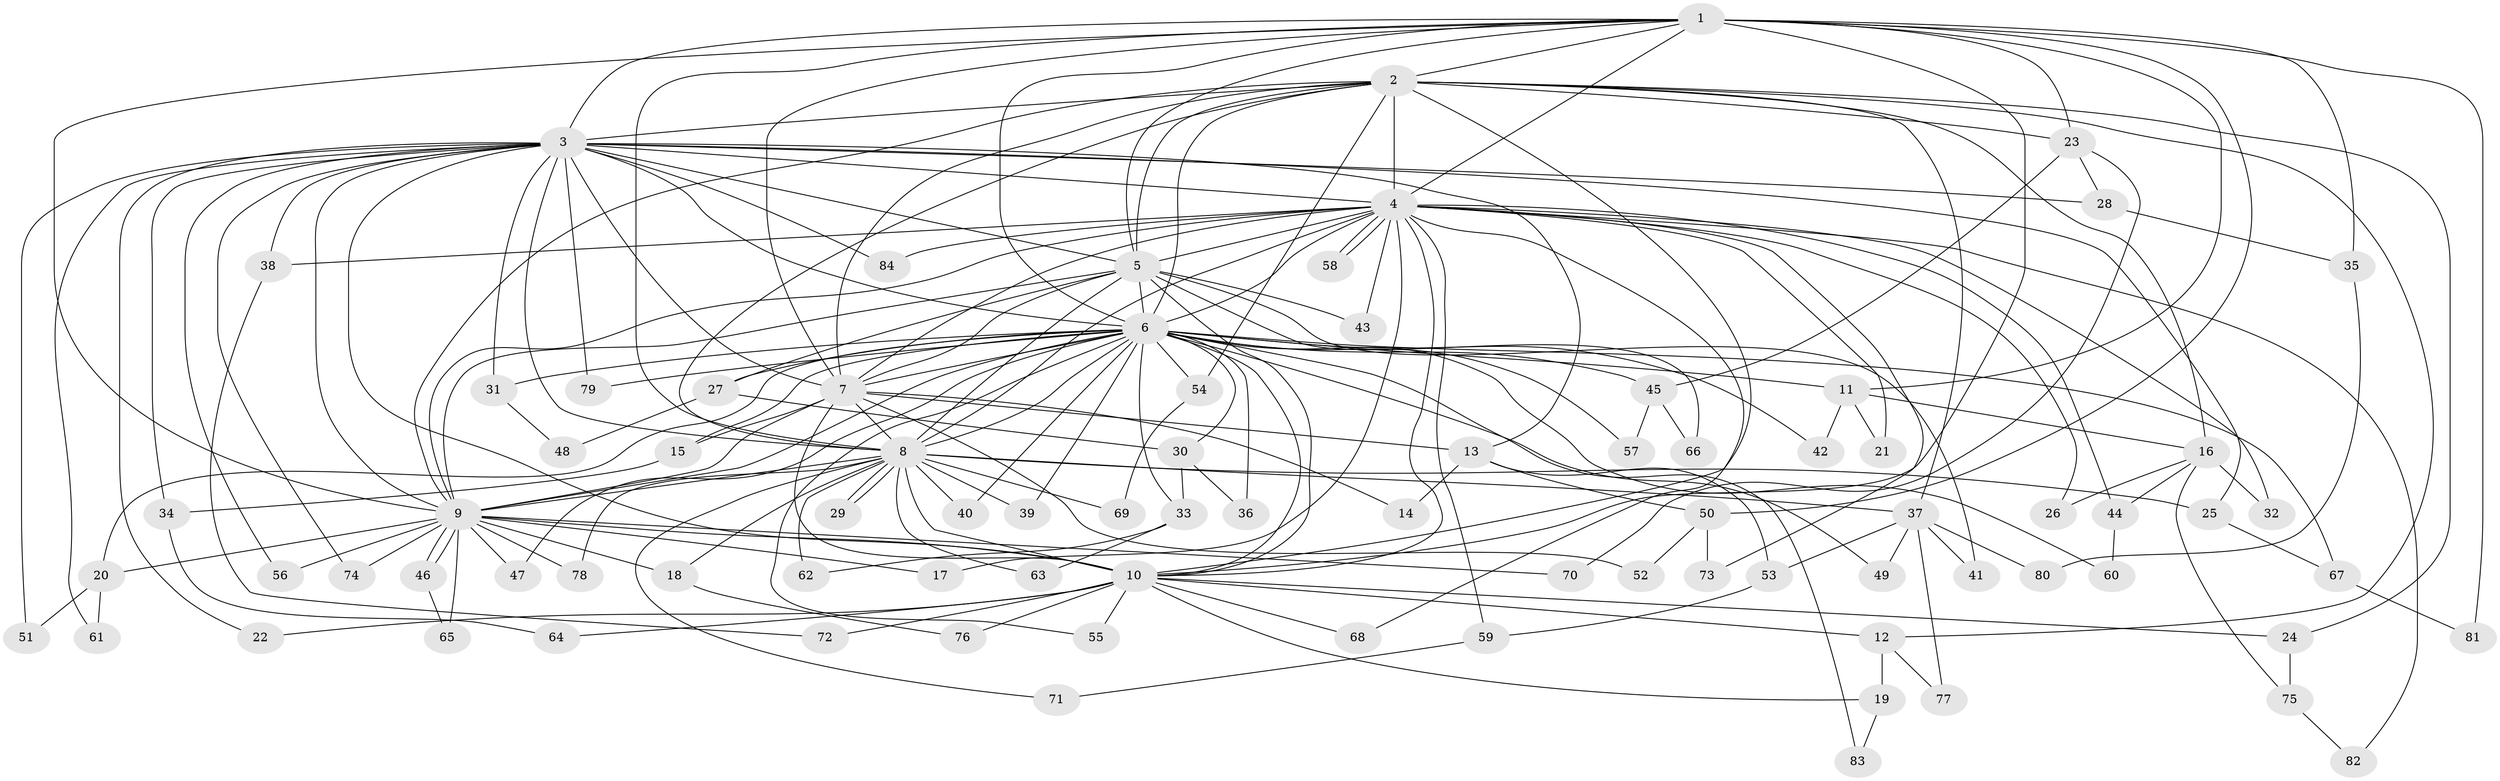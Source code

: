 // coarse degree distribution, {15: 0.07142857142857142, 4: 0.16666666666666666, 3: 0.3333333333333333, 19: 0.023809523809523808, 6: 0.023809523809523808, 2: 0.16666666666666666, 7: 0.023809523809523808, 14: 0.07142857142857142, 1: 0.07142857142857142, 5: 0.023809523809523808, 17: 0.023809523809523808}
// Generated by graph-tools (version 1.1) at 2025/45/03/06/25 01:45:10]
// undirected, 84 vertices, 193 edges
graph export_dot {
graph [start="1"]
  node [color=gray90,style=filled];
  1;
  2;
  3;
  4;
  5;
  6;
  7;
  8;
  9;
  10;
  11;
  12;
  13;
  14;
  15;
  16;
  17;
  18;
  19;
  20;
  21;
  22;
  23;
  24;
  25;
  26;
  27;
  28;
  29;
  30;
  31;
  32;
  33;
  34;
  35;
  36;
  37;
  38;
  39;
  40;
  41;
  42;
  43;
  44;
  45;
  46;
  47;
  48;
  49;
  50;
  51;
  52;
  53;
  54;
  55;
  56;
  57;
  58;
  59;
  60;
  61;
  62;
  63;
  64;
  65;
  66;
  67;
  68;
  69;
  70;
  71;
  72;
  73;
  74;
  75;
  76;
  77;
  78;
  79;
  80;
  81;
  82;
  83;
  84;
  1 -- 2;
  1 -- 3;
  1 -- 4;
  1 -- 5;
  1 -- 6;
  1 -- 7;
  1 -- 8;
  1 -- 9;
  1 -- 10;
  1 -- 11;
  1 -- 23;
  1 -- 35;
  1 -- 50;
  1 -- 81;
  2 -- 3;
  2 -- 4;
  2 -- 5;
  2 -- 6;
  2 -- 7;
  2 -- 8;
  2 -- 9;
  2 -- 10;
  2 -- 12;
  2 -- 16;
  2 -- 23;
  2 -- 24;
  2 -- 37;
  2 -- 54;
  3 -- 4;
  3 -- 5;
  3 -- 6;
  3 -- 7;
  3 -- 8;
  3 -- 9;
  3 -- 10;
  3 -- 13;
  3 -- 22;
  3 -- 25;
  3 -- 28;
  3 -- 31;
  3 -- 34;
  3 -- 38;
  3 -- 51;
  3 -- 56;
  3 -- 61;
  3 -- 74;
  3 -- 79;
  3 -- 84;
  4 -- 5;
  4 -- 6;
  4 -- 7;
  4 -- 8;
  4 -- 9;
  4 -- 10;
  4 -- 17;
  4 -- 21;
  4 -- 26;
  4 -- 32;
  4 -- 38;
  4 -- 43;
  4 -- 44;
  4 -- 58;
  4 -- 58;
  4 -- 59;
  4 -- 68;
  4 -- 73;
  4 -- 82;
  4 -- 84;
  5 -- 6;
  5 -- 7;
  5 -- 8;
  5 -- 9;
  5 -- 10;
  5 -- 27;
  5 -- 41;
  5 -- 43;
  5 -- 66;
  6 -- 7;
  6 -- 8;
  6 -- 9;
  6 -- 10;
  6 -- 11;
  6 -- 15;
  6 -- 20;
  6 -- 27;
  6 -- 30;
  6 -- 31;
  6 -- 33;
  6 -- 36;
  6 -- 39;
  6 -- 40;
  6 -- 42;
  6 -- 45;
  6 -- 47;
  6 -- 49;
  6 -- 54;
  6 -- 55;
  6 -- 57;
  6 -- 60;
  6 -- 67;
  6 -- 79;
  6 -- 83;
  7 -- 8;
  7 -- 9;
  7 -- 10;
  7 -- 13;
  7 -- 14;
  7 -- 15;
  7 -- 52;
  8 -- 9;
  8 -- 10;
  8 -- 18;
  8 -- 25;
  8 -- 29;
  8 -- 29;
  8 -- 37;
  8 -- 39;
  8 -- 40;
  8 -- 62;
  8 -- 63;
  8 -- 69;
  8 -- 71;
  8 -- 78;
  9 -- 10;
  9 -- 17;
  9 -- 18;
  9 -- 20;
  9 -- 46;
  9 -- 46;
  9 -- 47;
  9 -- 56;
  9 -- 65;
  9 -- 70;
  9 -- 74;
  9 -- 78;
  10 -- 12;
  10 -- 19;
  10 -- 22;
  10 -- 24;
  10 -- 55;
  10 -- 64;
  10 -- 68;
  10 -- 72;
  10 -- 76;
  11 -- 16;
  11 -- 21;
  11 -- 42;
  12 -- 19;
  12 -- 77;
  13 -- 14;
  13 -- 50;
  13 -- 53;
  15 -- 34;
  16 -- 26;
  16 -- 32;
  16 -- 44;
  16 -- 75;
  18 -- 76;
  19 -- 83;
  20 -- 51;
  20 -- 61;
  23 -- 28;
  23 -- 45;
  23 -- 70;
  24 -- 75;
  25 -- 67;
  27 -- 30;
  27 -- 48;
  28 -- 35;
  30 -- 33;
  30 -- 36;
  31 -- 48;
  33 -- 62;
  33 -- 63;
  34 -- 64;
  35 -- 80;
  37 -- 41;
  37 -- 49;
  37 -- 53;
  37 -- 77;
  37 -- 80;
  38 -- 72;
  44 -- 60;
  45 -- 57;
  45 -- 66;
  46 -- 65;
  50 -- 52;
  50 -- 73;
  53 -- 59;
  54 -- 69;
  59 -- 71;
  67 -- 81;
  75 -- 82;
}
